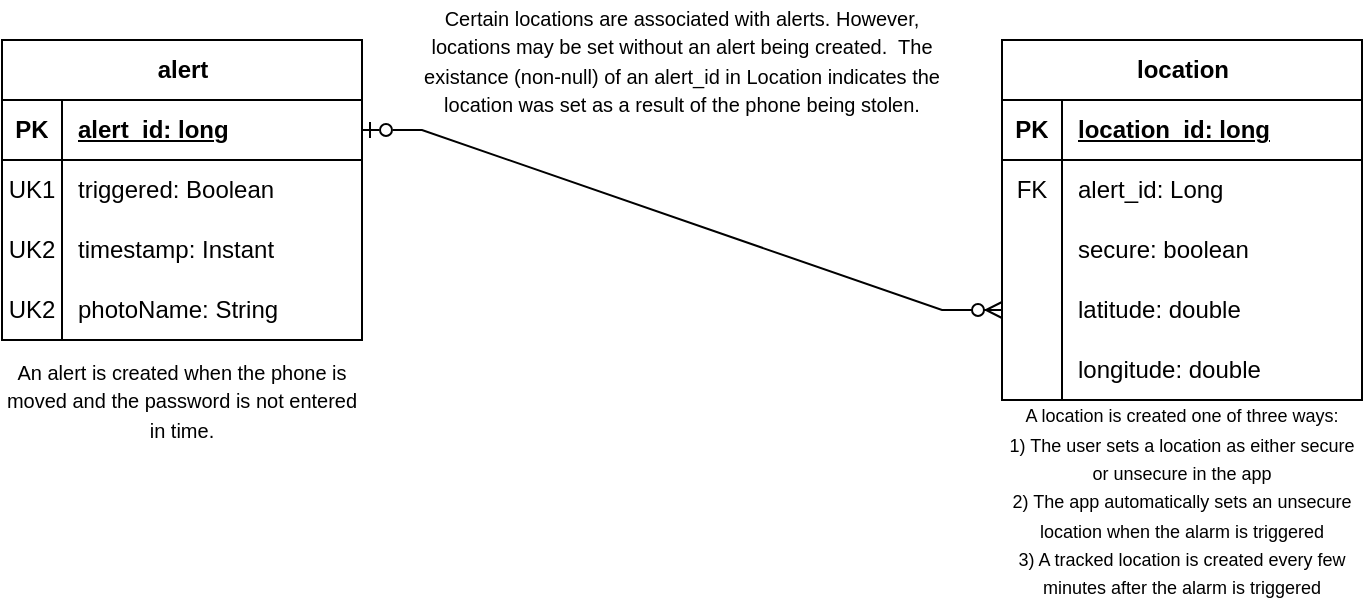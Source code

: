 <mxfile version="24.1.0" type="device">
  <diagram name="Page-1" id="0JAOOYz1HlRNWIfS7TLB">
    <mxGraphModel dx="884" dy="608" grid="1" gridSize="10" guides="1" tooltips="1" connect="1" arrows="1" fold="1" page="1" pageScale="1" pageWidth="850" pageHeight="1100" math="0" shadow="0">
      <root>
        <mxCell id="0" />
        <mxCell id="1" parent="0" />
        <mxCell id="KqAcQGoCuisPCAbiSeZE-1" value="alert" style="shape=table;startSize=30;container=1;collapsible=1;childLayout=tableLayout;fixedRows=1;rowLines=0;fontStyle=1;align=center;resizeLast=1;html=1;" parent="1" vertex="1">
          <mxGeometry x="80" y="80" width="180" height="150" as="geometry" />
        </mxCell>
        <mxCell id="KqAcQGoCuisPCAbiSeZE-2" value="" style="shape=tableRow;horizontal=0;startSize=0;swimlaneHead=0;swimlaneBody=0;fillColor=none;collapsible=0;dropTarget=0;points=[[0,0.5],[1,0.5]];portConstraint=eastwest;top=0;left=0;right=0;bottom=1;" parent="KqAcQGoCuisPCAbiSeZE-1" vertex="1">
          <mxGeometry y="30" width="180" height="30" as="geometry" />
        </mxCell>
        <mxCell id="KqAcQGoCuisPCAbiSeZE-3" value="PK" style="shape=partialRectangle;connectable=0;fillColor=none;top=0;left=0;bottom=0;right=0;fontStyle=1;overflow=hidden;whiteSpace=wrap;html=1;" parent="KqAcQGoCuisPCAbiSeZE-2" vertex="1">
          <mxGeometry width="30" height="30" as="geometry">
            <mxRectangle width="30" height="30" as="alternateBounds" />
          </mxGeometry>
        </mxCell>
        <mxCell id="KqAcQGoCuisPCAbiSeZE-4" value="alert_id: long" style="shape=partialRectangle;connectable=0;fillColor=none;top=0;left=0;bottom=0;right=0;align=left;spacingLeft=6;fontStyle=5;overflow=hidden;whiteSpace=wrap;html=1;" parent="KqAcQGoCuisPCAbiSeZE-2" vertex="1">
          <mxGeometry x="30" width="150" height="30" as="geometry">
            <mxRectangle width="150" height="30" as="alternateBounds" />
          </mxGeometry>
        </mxCell>
        <mxCell id="KqAcQGoCuisPCAbiSeZE-5" value="" style="shape=tableRow;horizontal=0;startSize=0;swimlaneHead=0;swimlaneBody=0;fillColor=none;collapsible=0;dropTarget=0;points=[[0,0.5],[1,0.5]];portConstraint=eastwest;top=0;left=0;right=0;bottom=0;" parent="KqAcQGoCuisPCAbiSeZE-1" vertex="1">
          <mxGeometry y="60" width="180" height="30" as="geometry" />
        </mxCell>
        <mxCell id="KqAcQGoCuisPCAbiSeZE-6" value="UK1" style="shape=partialRectangle;connectable=0;fillColor=none;top=0;left=0;bottom=0;right=0;editable=1;overflow=hidden;whiteSpace=wrap;html=1;" parent="KqAcQGoCuisPCAbiSeZE-5" vertex="1">
          <mxGeometry width="30" height="30" as="geometry">
            <mxRectangle width="30" height="30" as="alternateBounds" />
          </mxGeometry>
        </mxCell>
        <mxCell id="KqAcQGoCuisPCAbiSeZE-7" value="triggered: Boolean" style="shape=partialRectangle;connectable=0;fillColor=none;top=0;left=0;bottom=0;right=0;align=left;spacingLeft=6;overflow=hidden;whiteSpace=wrap;html=1;" parent="KqAcQGoCuisPCAbiSeZE-5" vertex="1">
          <mxGeometry x="30" width="150" height="30" as="geometry">
            <mxRectangle width="150" height="30" as="alternateBounds" />
          </mxGeometry>
        </mxCell>
        <mxCell id="KqAcQGoCuisPCAbiSeZE-8" value="" style="shape=tableRow;horizontal=0;startSize=0;swimlaneHead=0;swimlaneBody=0;fillColor=none;collapsible=0;dropTarget=0;points=[[0,0.5],[1,0.5]];portConstraint=eastwest;top=0;left=0;right=0;bottom=0;" parent="KqAcQGoCuisPCAbiSeZE-1" vertex="1">
          <mxGeometry y="90" width="180" height="30" as="geometry" />
        </mxCell>
        <mxCell id="KqAcQGoCuisPCAbiSeZE-9" value="UK2" style="shape=partialRectangle;connectable=0;fillColor=none;top=0;left=0;bottom=0;right=0;editable=1;overflow=hidden;whiteSpace=wrap;html=1;" parent="KqAcQGoCuisPCAbiSeZE-8" vertex="1">
          <mxGeometry width="30" height="30" as="geometry">
            <mxRectangle width="30" height="30" as="alternateBounds" />
          </mxGeometry>
        </mxCell>
        <mxCell id="KqAcQGoCuisPCAbiSeZE-10" value="timestamp: Instant" style="shape=partialRectangle;connectable=0;fillColor=none;top=0;left=0;bottom=0;right=0;align=left;spacingLeft=6;overflow=hidden;whiteSpace=wrap;html=1;" parent="KqAcQGoCuisPCAbiSeZE-8" vertex="1">
          <mxGeometry x="30" width="150" height="30" as="geometry">
            <mxRectangle width="150" height="30" as="alternateBounds" />
          </mxGeometry>
        </mxCell>
        <mxCell id="6xVXBCSxsKXKDsfYnHLt-4" value="" style="shape=tableRow;horizontal=0;startSize=0;swimlaneHead=0;swimlaneBody=0;fillColor=none;collapsible=0;dropTarget=0;points=[[0,0.5],[1,0.5]];portConstraint=eastwest;top=0;left=0;right=0;bottom=0;" parent="KqAcQGoCuisPCAbiSeZE-1" vertex="1">
          <mxGeometry y="120" width="180" height="30" as="geometry" />
        </mxCell>
        <mxCell id="6xVXBCSxsKXKDsfYnHLt-5" value="UK2" style="shape=partialRectangle;connectable=0;fillColor=none;top=0;left=0;bottom=0;right=0;editable=1;overflow=hidden;whiteSpace=wrap;html=1;" parent="6xVXBCSxsKXKDsfYnHLt-4" vertex="1">
          <mxGeometry width="30" height="30" as="geometry">
            <mxRectangle width="30" height="30" as="alternateBounds" />
          </mxGeometry>
        </mxCell>
        <mxCell id="6xVXBCSxsKXKDsfYnHLt-6" value="photoName: String" style="shape=partialRectangle;connectable=0;fillColor=none;top=0;left=0;bottom=0;right=0;align=left;spacingLeft=6;overflow=hidden;whiteSpace=wrap;html=1;" parent="6xVXBCSxsKXKDsfYnHLt-4" vertex="1">
          <mxGeometry x="30" width="150" height="30" as="geometry">
            <mxRectangle width="150" height="30" as="alternateBounds" />
          </mxGeometry>
        </mxCell>
        <mxCell id="KqAcQGoCuisPCAbiSeZE-14" value="location" style="shape=table;startSize=30;container=1;collapsible=1;childLayout=tableLayout;fixedRows=1;rowLines=0;fontStyle=1;align=center;resizeLast=1;html=1;" parent="1" vertex="1">
          <mxGeometry x="580" y="80" width="180" height="180" as="geometry" />
        </mxCell>
        <mxCell id="KqAcQGoCuisPCAbiSeZE-15" value="" style="shape=tableRow;horizontal=0;startSize=0;swimlaneHead=0;swimlaneBody=0;fillColor=none;collapsible=0;dropTarget=0;points=[[0,0.5],[1,0.5]];portConstraint=eastwest;top=0;left=0;right=0;bottom=1;" parent="KqAcQGoCuisPCAbiSeZE-14" vertex="1">
          <mxGeometry y="30" width="180" height="30" as="geometry" />
        </mxCell>
        <mxCell id="KqAcQGoCuisPCAbiSeZE-16" value="PK" style="shape=partialRectangle;connectable=0;fillColor=none;top=0;left=0;bottom=0;right=0;fontStyle=1;overflow=hidden;whiteSpace=wrap;html=1;" parent="KqAcQGoCuisPCAbiSeZE-15" vertex="1">
          <mxGeometry width="30" height="30" as="geometry">
            <mxRectangle width="30" height="30" as="alternateBounds" />
          </mxGeometry>
        </mxCell>
        <mxCell id="KqAcQGoCuisPCAbiSeZE-17" value="location_id: long" style="shape=partialRectangle;connectable=0;fillColor=none;top=0;left=0;bottom=0;right=0;align=left;spacingLeft=6;fontStyle=5;overflow=hidden;whiteSpace=wrap;html=1;" parent="KqAcQGoCuisPCAbiSeZE-15" vertex="1">
          <mxGeometry x="30" width="150" height="30" as="geometry">
            <mxRectangle width="150" height="30" as="alternateBounds" />
          </mxGeometry>
        </mxCell>
        <mxCell id="KqAcQGoCuisPCAbiSeZE-18" value="" style="shape=tableRow;horizontal=0;startSize=0;swimlaneHead=0;swimlaneBody=0;fillColor=none;collapsible=0;dropTarget=0;points=[[0,0.5],[1,0.5]];portConstraint=eastwest;top=0;left=0;right=0;bottom=0;" parent="KqAcQGoCuisPCAbiSeZE-14" vertex="1">
          <mxGeometry y="60" width="180" height="30" as="geometry" />
        </mxCell>
        <mxCell id="KqAcQGoCuisPCAbiSeZE-19" value="FK" style="shape=partialRectangle;connectable=0;fillColor=none;top=0;left=0;bottom=0;right=0;editable=1;overflow=hidden;whiteSpace=wrap;html=1;" parent="KqAcQGoCuisPCAbiSeZE-18" vertex="1">
          <mxGeometry width="30" height="30" as="geometry">
            <mxRectangle width="30" height="30" as="alternateBounds" />
          </mxGeometry>
        </mxCell>
        <mxCell id="KqAcQGoCuisPCAbiSeZE-20" value="alert_id: Long" style="shape=partialRectangle;connectable=0;fillColor=none;top=0;left=0;bottom=0;right=0;align=left;spacingLeft=6;overflow=hidden;whiteSpace=wrap;html=1;" parent="KqAcQGoCuisPCAbiSeZE-18" vertex="1">
          <mxGeometry x="30" width="150" height="30" as="geometry">
            <mxRectangle width="150" height="30" as="alternateBounds" />
          </mxGeometry>
        </mxCell>
        <mxCell id="KqAcQGoCuisPCAbiSeZE-21" value="" style="shape=tableRow;horizontal=0;startSize=0;swimlaneHead=0;swimlaneBody=0;fillColor=none;collapsible=0;dropTarget=0;points=[[0,0.5],[1,0.5]];portConstraint=eastwest;top=0;left=0;right=0;bottom=0;" parent="KqAcQGoCuisPCAbiSeZE-14" vertex="1">
          <mxGeometry y="90" width="180" height="30" as="geometry" />
        </mxCell>
        <mxCell id="KqAcQGoCuisPCAbiSeZE-22" value="" style="shape=partialRectangle;connectable=0;fillColor=none;top=0;left=0;bottom=0;right=0;editable=1;overflow=hidden;whiteSpace=wrap;html=1;" parent="KqAcQGoCuisPCAbiSeZE-21" vertex="1">
          <mxGeometry width="30" height="30" as="geometry">
            <mxRectangle width="30" height="30" as="alternateBounds" />
          </mxGeometry>
        </mxCell>
        <mxCell id="KqAcQGoCuisPCAbiSeZE-23" value="secure: boolean" style="shape=partialRectangle;connectable=0;fillColor=none;top=0;left=0;bottom=0;right=0;align=left;spacingLeft=6;overflow=hidden;whiteSpace=wrap;html=1;" parent="KqAcQGoCuisPCAbiSeZE-21" vertex="1">
          <mxGeometry x="30" width="150" height="30" as="geometry">
            <mxRectangle width="150" height="30" as="alternateBounds" />
          </mxGeometry>
        </mxCell>
        <mxCell id="KqAcQGoCuisPCAbiSeZE-27" value="" style="shape=tableRow;horizontal=0;startSize=0;swimlaneHead=0;swimlaneBody=0;fillColor=none;collapsible=0;dropTarget=0;points=[[0,0.5],[1,0.5]];portConstraint=eastwest;top=0;left=0;right=0;bottom=0;" parent="KqAcQGoCuisPCAbiSeZE-14" vertex="1">
          <mxGeometry y="120" width="180" height="30" as="geometry" />
        </mxCell>
        <mxCell id="KqAcQGoCuisPCAbiSeZE-28" value="" style="shape=partialRectangle;connectable=0;fillColor=none;top=0;left=0;bottom=0;right=0;editable=1;overflow=hidden;whiteSpace=wrap;html=1;" parent="KqAcQGoCuisPCAbiSeZE-27" vertex="1">
          <mxGeometry width="30" height="30" as="geometry">
            <mxRectangle width="30" height="30" as="alternateBounds" />
          </mxGeometry>
        </mxCell>
        <mxCell id="KqAcQGoCuisPCAbiSeZE-29" value="latitude: double" style="shape=partialRectangle;connectable=0;fillColor=none;top=0;left=0;bottom=0;right=0;align=left;spacingLeft=6;overflow=hidden;whiteSpace=wrap;html=1;" parent="KqAcQGoCuisPCAbiSeZE-27" vertex="1">
          <mxGeometry x="30" width="150" height="30" as="geometry">
            <mxRectangle width="150" height="30" as="alternateBounds" />
          </mxGeometry>
        </mxCell>
        <mxCell id="KqAcQGoCuisPCAbiSeZE-30" value="" style="shape=tableRow;horizontal=0;startSize=0;swimlaneHead=0;swimlaneBody=0;fillColor=none;collapsible=0;dropTarget=0;points=[[0,0.5],[1,0.5]];portConstraint=eastwest;top=0;left=0;right=0;bottom=0;" parent="KqAcQGoCuisPCAbiSeZE-14" vertex="1">
          <mxGeometry y="150" width="180" height="30" as="geometry" />
        </mxCell>
        <mxCell id="KqAcQGoCuisPCAbiSeZE-31" value="" style="shape=partialRectangle;connectable=0;fillColor=none;top=0;left=0;bottom=0;right=0;editable=1;overflow=hidden;whiteSpace=wrap;html=1;" parent="KqAcQGoCuisPCAbiSeZE-30" vertex="1">
          <mxGeometry width="30" height="30" as="geometry">
            <mxRectangle width="30" height="30" as="alternateBounds" />
          </mxGeometry>
        </mxCell>
        <mxCell id="KqAcQGoCuisPCAbiSeZE-32" value="longitude: double" style="shape=partialRectangle;connectable=0;fillColor=none;top=0;left=0;bottom=0;right=0;align=left;spacingLeft=6;overflow=hidden;whiteSpace=wrap;html=1;" parent="KqAcQGoCuisPCAbiSeZE-30" vertex="1">
          <mxGeometry x="30" width="150" height="30" as="geometry">
            <mxRectangle width="150" height="30" as="alternateBounds" />
          </mxGeometry>
        </mxCell>
        <mxCell id="KqAcQGoCuisPCAbiSeZE-33" value="" style="edgeStyle=entityRelationEdgeStyle;fontSize=12;html=1;endArrow=ERzeroToMany;endFill=1;rounded=0;entryX=0;entryY=0.5;entryDx=0;entryDy=0;exitX=1;exitY=0.5;exitDx=0;exitDy=0;startArrow=ERzeroToOne;startFill=0;" parent="1" source="KqAcQGoCuisPCAbiSeZE-2" target="KqAcQGoCuisPCAbiSeZE-27" edge="1">
          <mxGeometry width="100" height="100" relative="1" as="geometry">
            <mxPoint x="320" y="200" as="sourcePoint" />
            <mxPoint x="470" y="270" as="targetPoint" />
          </mxGeometry>
        </mxCell>
        <mxCell id="KqAcQGoCuisPCAbiSeZE-35" value="&lt;font style=&quot;font-size: 9px;&quot;&gt;A location is created one of three ways:&lt;br&gt;1) The user sets a location as either secure or unsecure in the app&lt;br&gt;2) The app automatically sets an unsecure location when the alarm is triggered&lt;br&gt;3) A tracked location is created every few minutes after the alarm is triggered&lt;/font&gt;" style="whiteSpace=wrap;html=1;fillColor=none;strokeColor=none;" parent="1" vertex="1">
          <mxGeometry x="580" y="260" width="180" height="100" as="geometry" />
        </mxCell>
        <mxCell id="zG6KEaNYICoZL9DIYxuv-1" value="&lt;font style=&quot;font-size: 10px;&quot;&gt;An alert is created when the phone is moved and the password is not entered in time.&lt;/font&gt;" style="whiteSpace=wrap;html=1;fillColor=none;strokeColor=none;" parent="1" vertex="1">
          <mxGeometry x="80" y="230" width="180" height="60" as="geometry" />
        </mxCell>
        <mxCell id="zG6KEaNYICoZL9DIYxuv-2" value="&lt;font style=&quot;font-size: 10px;&quot;&gt;Certain locations are associated with alerts. However, locations may be set without an alert being created.&amp;nbsp; The existance (non-null) of an alert_id in Location indicates the location was set as a result of the phone being stolen.&lt;/font&gt;" style="whiteSpace=wrap;html=1;fillColor=none;strokeColor=none;" parent="1" vertex="1">
          <mxGeometry x="280" y="60" width="280" height="60" as="geometry" />
        </mxCell>
      </root>
    </mxGraphModel>
  </diagram>
</mxfile>
